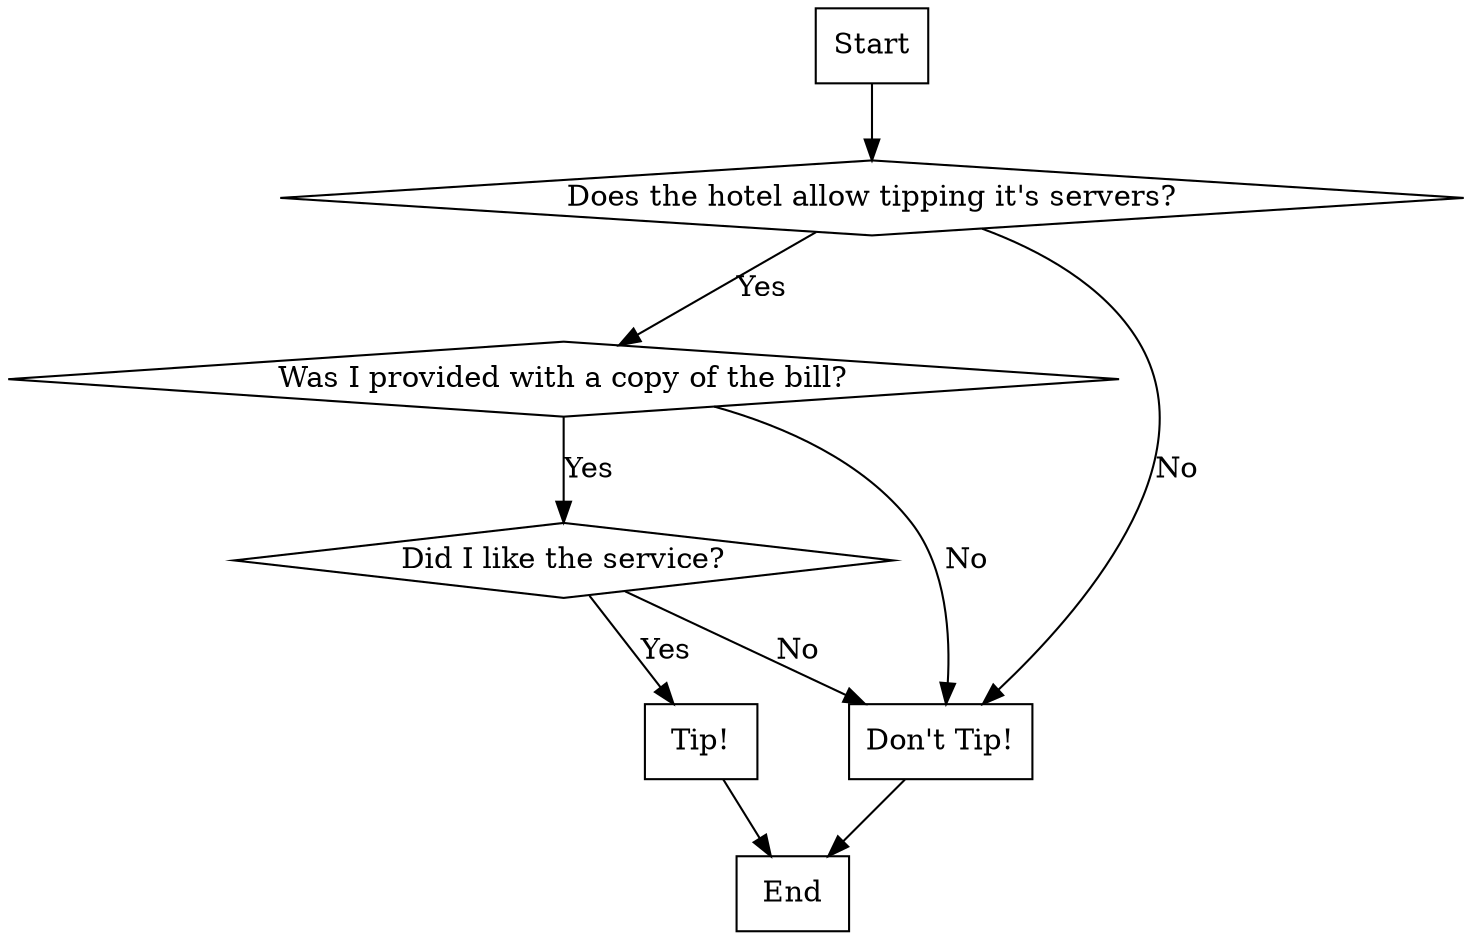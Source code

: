 
strict digraph HotelTip
{
	start [ shape = "box", label = "Start" ];
	end [ shape = "box", label = "End" ];

	tip_accepted [ shape = "diamond", label = "Does the hotel allow tipping it's servers?" ];
	service_liked [ shape = "diamond", label = "Did I like the service?" ];
	bill_provided [ shape = "diamond", label = "Was I provided with a copy of the bill?" ];

	tip [ shape = "box", label = "Tip!" ];
	dont_tip [ shape = "box", label = "Don't Tip!" ];

	start -> tip_accepted;

	tip_accepted -> dont_tip [ label = "No" ];
	tip_accepted -> bill_provided [ label = "Yes" ];

	bill_provided -> dont_tip [ label = "No" ];
	bill_provided -> service_liked [ label = "Yes" ];

	service_liked -> dont_tip [ label = "No" ]
	service_liked -> tip [ label = "Yes" ]

	tip -> end;
	dont_tip -> end;

	{ rank = "same"; tip dont_tip };
}
